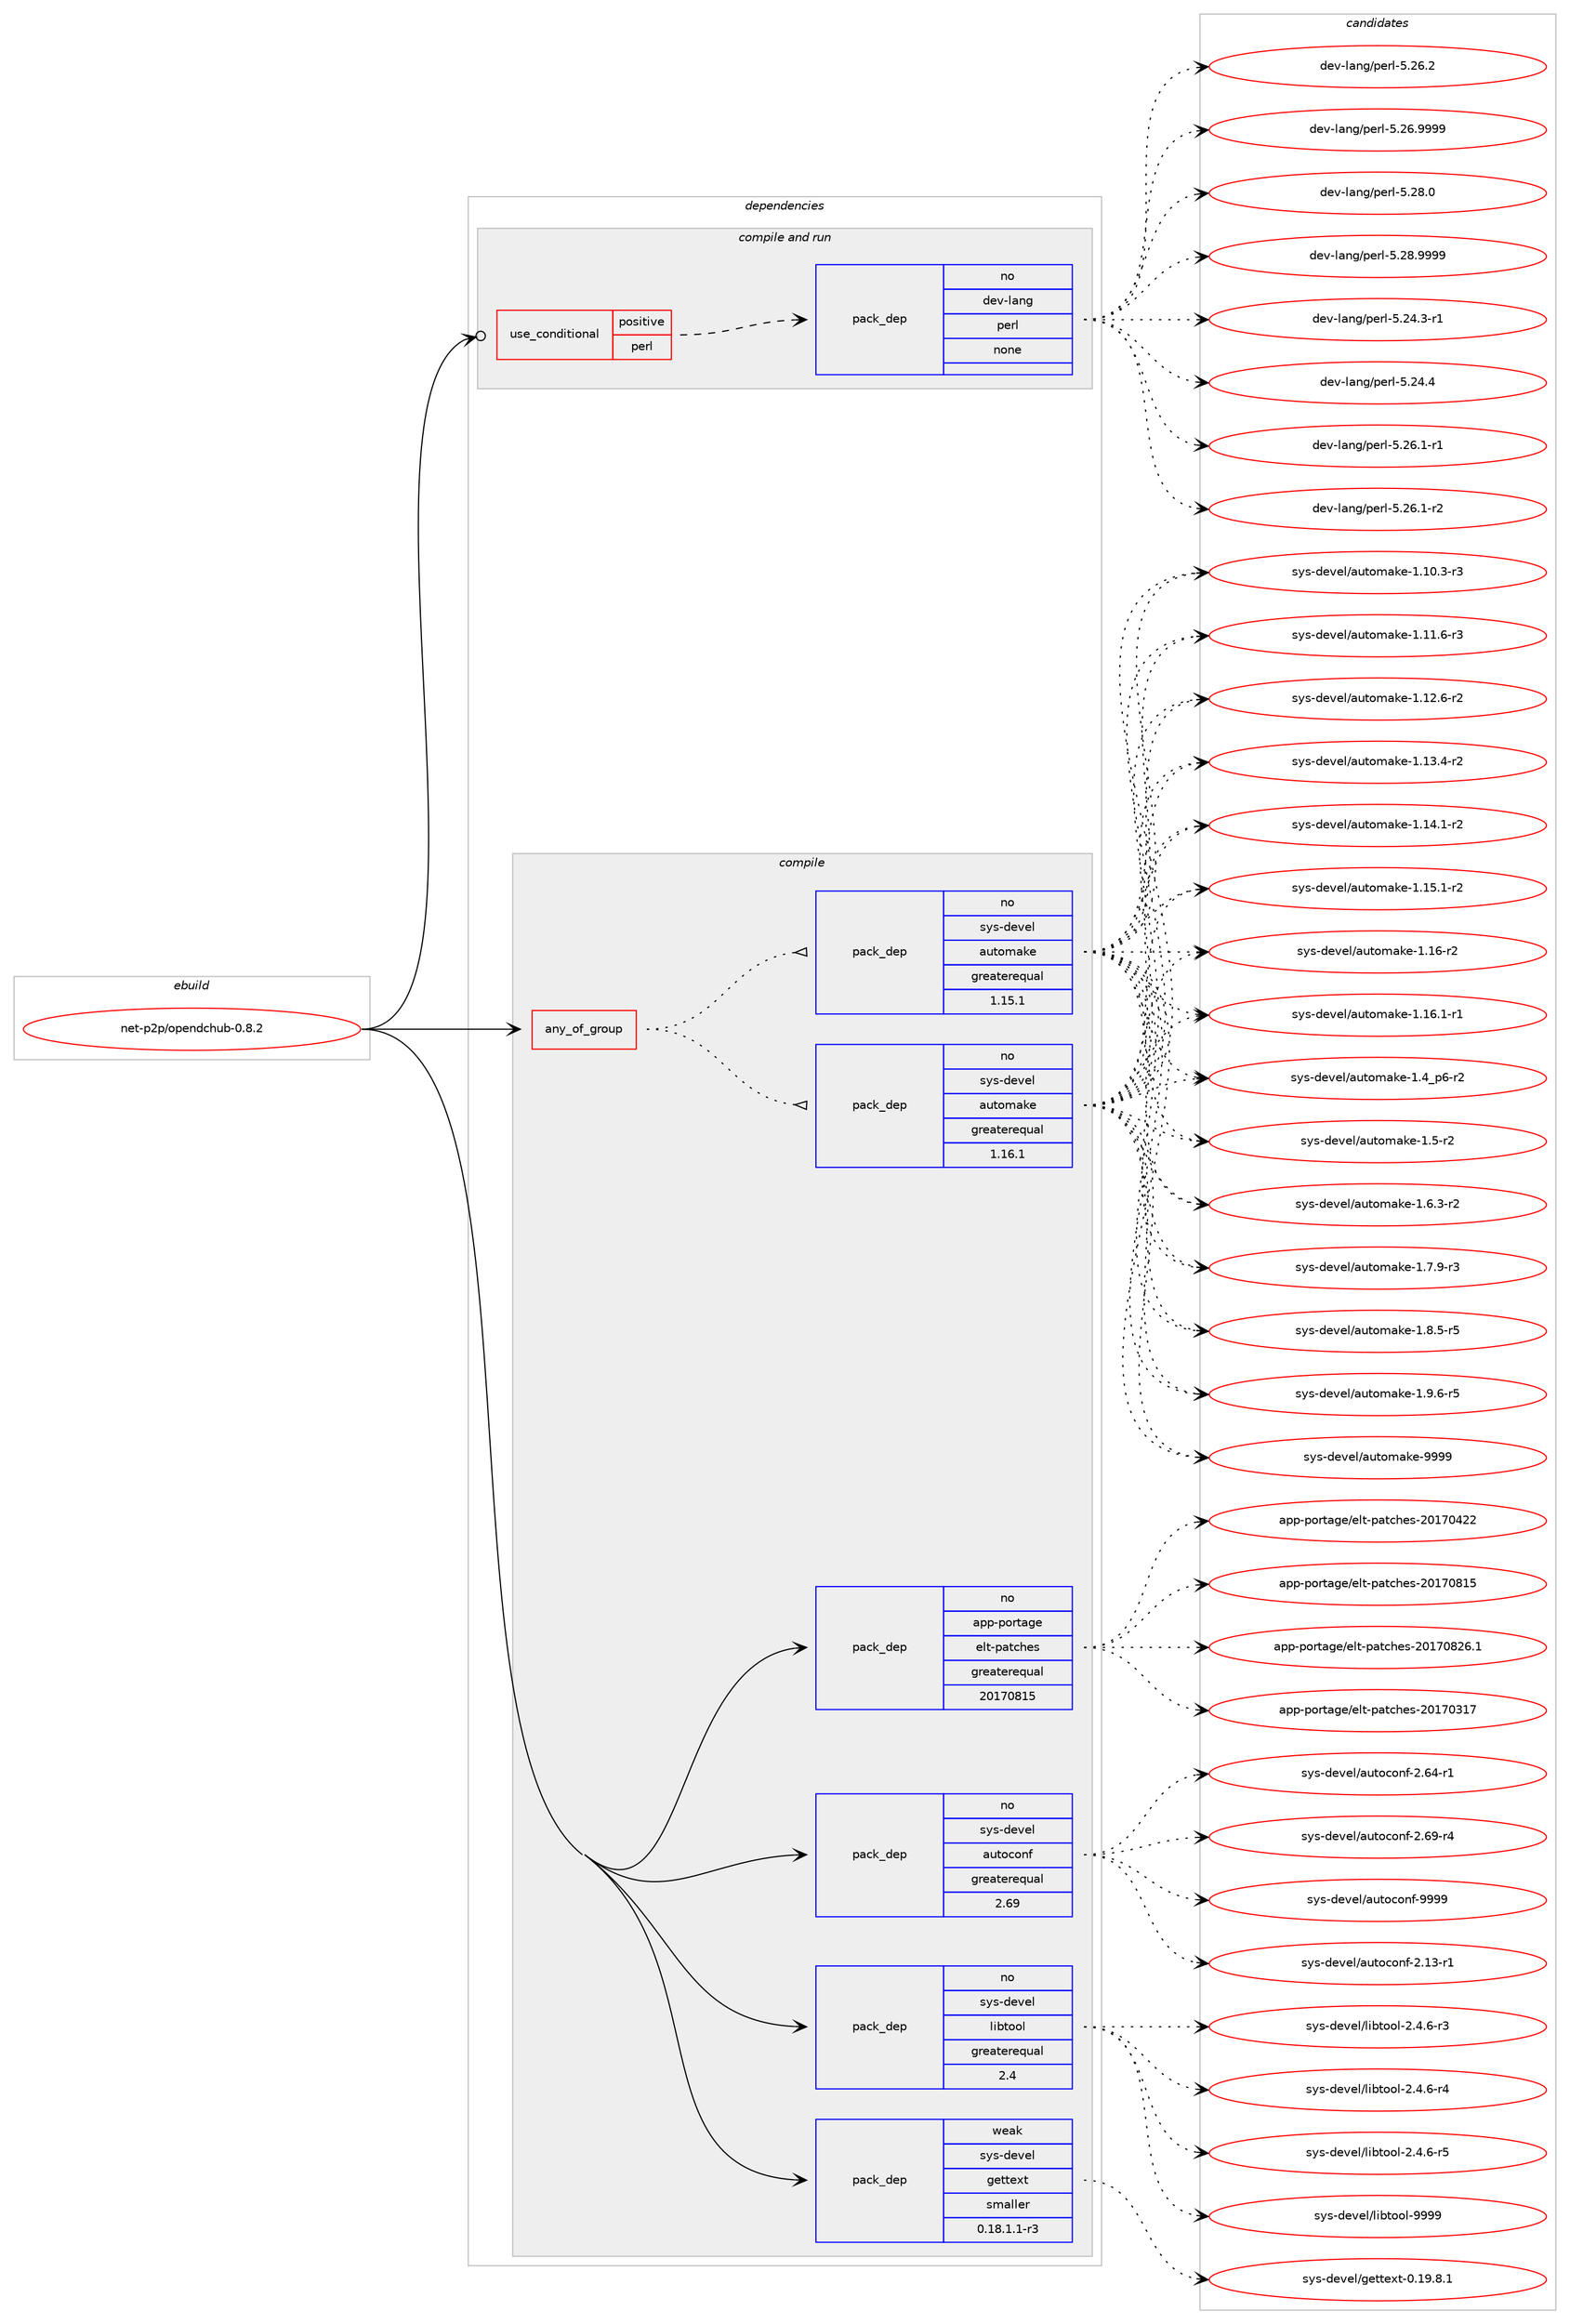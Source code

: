 digraph prolog {

# *************
# Graph options
# *************

newrank=true;
concentrate=true;
compound=true;
graph [rankdir=LR,fontname=Helvetica,fontsize=10,ranksep=1.5];#, ranksep=2.5, nodesep=0.2];
edge  [arrowhead=vee];
node  [fontname=Helvetica,fontsize=10];

# **********
# The ebuild
# **********

subgraph cluster_leftcol {
color=gray;
rank=same;
label=<<i>ebuild</i>>;
id [label="net-p2p/opendchub-0.8.2", color=red, width=4, href="../net-p2p/opendchub-0.8.2.svg"];
}

# ****************
# The dependencies
# ****************

subgraph cluster_midcol {
color=gray;
label=<<i>dependencies</i>>;
subgraph cluster_compile {
fillcolor="#eeeeee";
style=filled;
label=<<i>compile</i>>;
subgraph any26555 {
dependency1675863 [label=<<TABLE BORDER="0" CELLBORDER="1" CELLSPACING="0" CELLPADDING="4"><TR><TD CELLPADDING="10">any_of_group</TD></TR></TABLE>>, shape=none, color=red];subgraph pack1198410 {
dependency1675864 [label=<<TABLE BORDER="0" CELLBORDER="1" CELLSPACING="0" CELLPADDING="4" WIDTH="220"><TR><TD ROWSPAN="6" CELLPADDING="30">pack_dep</TD></TR><TR><TD WIDTH="110">no</TD></TR><TR><TD>sys-devel</TD></TR><TR><TD>automake</TD></TR><TR><TD>greaterequal</TD></TR><TR><TD>1.16.1</TD></TR></TABLE>>, shape=none, color=blue];
}
dependency1675863:e -> dependency1675864:w [weight=20,style="dotted",arrowhead="oinv"];
subgraph pack1198411 {
dependency1675865 [label=<<TABLE BORDER="0" CELLBORDER="1" CELLSPACING="0" CELLPADDING="4" WIDTH="220"><TR><TD ROWSPAN="6" CELLPADDING="30">pack_dep</TD></TR><TR><TD WIDTH="110">no</TD></TR><TR><TD>sys-devel</TD></TR><TR><TD>automake</TD></TR><TR><TD>greaterequal</TD></TR><TR><TD>1.15.1</TD></TR></TABLE>>, shape=none, color=blue];
}
dependency1675863:e -> dependency1675865:w [weight=20,style="dotted",arrowhead="oinv"];
}
id:e -> dependency1675863:w [weight=20,style="solid",arrowhead="vee"];
subgraph pack1198412 {
dependency1675866 [label=<<TABLE BORDER="0" CELLBORDER="1" CELLSPACING="0" CELLPADDING="4" WIDTH="220"><TR><TD ROWSPAN="6" CELLPADDING="30">pack_dep</TD></TR><TR><TD WIDTH="110">no</TD></TR><TR><TD>app-portage</TD></TR><TR><TD>elt-patches</TD></TR><TR><TD>greaterequal</TD></TR><TR><TD>20170815</TD></TR></TABLE>>, shape=none, color=blue];
}
id:e -> dependency1675866:w [weight=20,style="solid",arrowhead="vee"];
subgraph pack1198413 {
dependency1675867 [label=<<TABLE BORDER="0" CELLBORDER="1" CELLSPACING="0" CELLPADDING="4" WIDTH="220"><TR><TD ROWSPAN="6" CELLPADDING="30">pack_dep</TD></TR><TR><TD WIDTH="110">no</TD></TR><TR><TD>sys-devel</TD></TR><TR><TD>autoconf</TD></TR><TR><TD>greaterequal</TD></TR><TR><TD>2.69</TD></TR></TABLE>>, shape=none, color=blue];
}
id:e -> dependency1675867:w [weight=20,style="solid",arrowhead="vee"];
subgraph pack1198414 {
dependency1675868 [label=<<TABLE BORDER="0" CELLBORDER="1" CELLSPACING="0" CELLPADDING="4" WIDTH="220"><TR><TD ROWSPAN="6" CELLPADDING="30">pack_dep</TD></TR><TR><TD WIDTH="110">no</TD></TR><TR><TD>sys-devel</TD></TR><TR><TD>libtool</TD></TR><TR><TD>greaterequal</TD></TR><TR><TD>2.4</TD></TR></TABLE>>, shape=none, color=blue];
}
id:e -> dependency1675868:w [weight=20,style="solid",arrowhead="vee"];
subgraph pack1198415 {
dependency1675869 [label=<<TABLE BORDER="0" CELLBORDER="1" CELLSPACING="0" CELLPADDING="4" WIDTH="220"><TR><TD ROWSPAN="6" CELLPADDING="30">pack_dep</TD></TR><TR><TD WIDTH="110">weak</TD></TR><TR><TD>sys-devel</TD></TR><TR><TD>gettext</TD></TR><TR><TD>smaller</TD></TR><TR><TD>0.18.1.1-r3</TD></TR></TABLE>>, shape=none, color=blue];
}
id:e -> dependency1675869:w [weight=20,style="solid",arrowhead="vee"];
}
subgraph cluster_compileandrun {
fillcolor="#eeeeee";
style=filled;
label=<<i>compile and run</i>>;
subgraph cond450065 {
dependency1675870 [label=<<TABLE BORDER="0" CELLBORDER="1" CELLSPACING="0" CELLPADDING="4"><TR><TD ROWSPAN="3" CELLPADDING="10">use_conditional</TD></TR><TR><TD>positive</TD></TR><TR><TD>perl</TD></TR></TABLE>>, shape=none, color=red];
subgraph pack1198416 {
dependency1675871 [label=<<TABLE BORDER="0" CELLBORDER="1" CELLSPACING="0" CELLPADDING="4" WIDTH="220"><TR><TD ROWSPAN="6" CELLPADDING="30">pack_dep</TD></TR><TR><TD WIDTH="110">no</TD></TR><TR><TD>dev-lang</TD></TR><TR><TD>perl</TD></TR><TR><TD>none</TD></TR><TR><TD></TD></TR></TABLE>>, shape=none, color=blue];
}
dependency1675870:e -> dependency1675871:w [weight=20,style="dashed",arrowhead="vee"];
}
id:e -> dependency1675870:w [weight=20,style="solid",arrowhead="odotvee"];
}
subgraph cluster_run {
fillcolor="#eeeeee";
style=filled;
label=<<i>run</i>>;
}
}

# **************
# The candidates
# **************

subgraph cluster_choices {
rank=same;
color=gray;
label=<<i>candidates</i>>;

subgraph choice1198410 {
color=black;
nodesep=1;
choice11512111545100101118101108479711711611110997107101454946494846514511451 [label="sys-devel/automake-1.10.3-r3", color=red, width=4,href="../sys-devel/automake-1.10.3-r3.svg"];
choice11512111545100101118101108479711711611110997107101454946494946544511451 [label="sys-devel/automake-1.11.6-r3", color=red, width=4,href="../sys-devel/automake-1.11.6-r3.svg"];
choice11512111545100101118101108479711711611110997107101454946495046544511450 [label="sys-devel/automake-1.12.6-r2", color=red, width=4,href="../sys-devel/automake-1.12.6-r2.svg"];
choice11512111545100101118101108479711711611110997107101454946495146524511450 [label="sys-devel/automake-1.13.4-r2", color=red, width=4,href="../sys-devel/automake-1.13.4-r2.svg"];
choice11512111545100101118101108479711711611110997107101454946495246494511450 [label="sys-devel/automake-1.14.1-r2", color=red, width=4,href="../sys-devel/automake-1.14.1-r2.svg"];
choice11512111545100101118101108479711711611110997107101454946495346494511450 [label="sys-devel/automake-1.15.1-r2", color=red, width=4,href="../sys-devel/automake-1.15.1-r2.svg"];
choice1151211154510010111810110847971171161111099710710145494649544511450 [label="sys-devel/automake-1.16-r2", color=red, width=4,href="../sys-devel/automake-1.16-r2.svg"];
choice11512111545100101118101108479711711611110997107101454946495446494511449 [label="sys-devel/automake-1.16.1-r1", color=red, width=4,href="../sys-devel/automake-1.16.1-r1.svg"];
choice115121115451001011181011084797117116111109971071014549465295112544511450 [label="sys-devel/automake-1.4_p6-r2", color=red, width=4,href="../sys-devel/automake-1.4_p6-r2.svg"];
choice11512111545100101118101108479711711611110997107101454946534511450 [label="sys-devel/automake-1.5-r2", color=red, width=4,href="../sys-devel/automake-1.5-r2.svg"];
choice115121115451001011181011084797117116111109971071014549465446514511450 [label="sys-devel/automake-1.6.3-r2", color=red, width=4,href="../sys-devel/automake-1.6.3-r2.svg"];
choice115121115451001011181011084797117116111109971071014549465546574511451 [label="sys-devel/automake-1.7.9-r3", color=red, width=4,href="../sys-devel/automake-1.7.9-r3.svg"];
choice115121115451001011181011084797117116111109971071014549465646534511453 [label="sys-devel/automake-1.8.5-r5", color=red, width=4,href="../sys-devel/automake-1.8.5-r5.svg"];
choice115121115451001011181011084797117116111109971071014549465746544511453 [label="sys-devel/automake-1.9.6-r5", color=red, width=4,href="../sys-devel/automake-1.9.6-r5.svg"];
choice115121115451001011181011084797117116111109971071014557575757 [label="sys-devel/automake-9999", color=red, width=4,href="../sys-devel/automake-9999.svg"];
dependency1675864:e -> choice11512111545100101118101108479711711611110997107101454946494846514511451:w [style=dotted,weight="100"];
dependency1675864:e -> choice11512111545100101118101108479711711611110997107101454946494946544511451:w [style=dotted,weight="100"];
dependency1675864:e -> choice11512111545100101118101108479711711611110997107101454946495046544511450:w [style=dotted,weight="100"];
dependency1675864:e -> choice11512111545100101118101108479711711611110997107101454946495146524511450:w [style=dotted,weight="100"];
dependency1675864:e -> choice11512111545100101118101108479711711611110997107101454946495246494511450:w [style=dotted,weight="100"];
dependency1675864:e -> choice11512111545100101118101108479711711611110997107101454946495346494511450:w [style=dotted,weight="100"];
dependency1675864:e -> choice1151211154510010111810110847971171161111099710710145494649544511450:w [style=dotted,weight="100"];
dependency1675864:e -> choice11512111545100101118101108479711711611110997107101454946495446494511449:w [style=dotted,weight="100"];
dependency1675864:e -> choice115121115451001011181011084797117116111109971071014549465295112544511450:w [style=dotted,weight="100"];
dependency1675864:e -> choice11512111545100101118101108479711711611110997107101454946534511450:w [style=dotted,weight="100"];
dependency1675864:e -> choice115121115451001011181011084797117116111109971071014549465446514511450:w [style=dotted,weight="100"];
dependency1675864:e -> choice115121115451001011181011084797117116111109971071014549465546574511451:w [style=dotted,weight="100"];
dependency1675864:e -> choice115121115451001011181011084797117116111109971071014549465646534511453:w [style=dotted,weight="100"];
dependency1675864:e -> choice115121115451001011181011084797117116111109971071014549465746544511453:w [style=dotted,weight="100"];
dependency1675864:e -> choice115121115451001011181011084797117116111109971071014557575757:w [style=dotted,weight="100"];
}
subgraph choice1198411 {
color=black;
nodesep=1;
choice11512111545100101118101108479711711611110997107101454946494846514511451 [label="sys-devel/automake-1.10.3-r3", color=red, width=4,href="../sys-devel/automake-1.10.3-r3.svg"];
choice11512111545100101118101108479711711611110997107101454946494946544511451 [label="sys-devel/automake-1.11.6-r3", color=red, width=4,href="../sys-devel/automake-1.11.6-r3.svg"];
choice11512111545100101118101108479711711611110997107101454946495046544511450 [label="sys-devel/automake-1.12.6-r2", color=red, width=4,href="../sys-devel/automake-1.12.6-r2.svg"];
choice11512111545100101118101108479711711611110997107101454946495146524511450 [label="sys-devel/automake-1.13.4-r2", color=red, width=4,href="../sys-devel/automake-1.13.4-r2.svg"];
choice11512111545100101118101108479711711611110997107101454946495246494511450 [label="sys-devel/automake-1.14.1-r2", color=red, width=4,href="../sys-devel/automake-1.14.1-r2.svg"];
choice11512111545100101118101108479711711611110997107101454946495346494511450 [label="sys-devel/automake-1.15.1-r2", color=red, width=4,href="../sys-devel/automake-1.15.1-r2.svg"];
choice1151211154510010111810110847971171161111099710710145494649544511450 [label="sys-devel/automake-1.16-r2", color=red, width=4,href="../sys-devel/automake-1.16-r2.svg"];
choice11512111545100101118101108479711711611110997107101454946495446494511449 [label="sys-devel/automake-1.16.1-r1", color=red, width=4,href="../sys-devel/automake-1.16.1-r1.svg"];
choice115121115451001011181011084797117116111109971071014549465295112544511450 [label="sys-devel/automake-1.4_p6-r2", color=red, width=4,href="../sys-devel/automake-1.4_p6-r2.svg"];
choice11512111545100101118101108479711711611110997107101454946534511450 [label="sys-devel/automake-1.5-r2", color=red, width=4,href="../sys-devel/automake-1.5-r2.svg"];
choice115121115451001011181011084797117116111109971071014549465446514511450 [label="sys-devel/automake-1.6.3-r2", color=red, width=4,href="../sys-devel/automake-1.6.3-r2.svg"];
choice115121115451001011181011084797117116111109971071014549465546574511451 [label="sys-devel/automake-1.7.9-r3", color=red, width=4,href="../sys-devel/automake-1.7.9-r3.svg"];
choice115121115451001011181011084797117116111109971071014549465646534511453 [label="sys-devel/automake-1.8.5-r5", color=red, width=4,href="../sys-devel/automake-1.8.5-r5.svg"];
choice115121115451001011181011084797117116111109971071014549465746544511453 [label="sys-devel/automake-1.9.6-r5", color=red, width=4,href="../sys-devel/automake-1.9.6-r5.svg"];
choice115121115451001011181011084797117116111109971071014557575757 [label="sys-devel/automake-9999", color=red, width=4,href="../sys-devel/automake-9999.svg"];
dependency1675865:e -> choice11512111545100101118101108479711711611110997107101454946494846514511451:w [style=dotted,weight="100"];
dependency1675865:e -> choice11512111545100101118101108479711711611110997107101454946494946544511451:w [style=dotted,weight="100"];
dependency1675865:e -> choice11512111545100101118101108479711711611110997107101454946495046544511450:w [style=dotted,weight="100"];
dependency1675865:e -> choice11512111545100101118101108479711711611110997107101454946495146524511450:w [style=dotted,weight="100"];
dependency1675865:e -> choice11512111545100101118101108479711711611110997107101454946495246494511450:w [style=dotted,weight="100"];
dependency1675865:e -> choice11512111545100101118101108479711711611110997107101454946495346494511450:w [style=dotted,weight="100"];
dependency1675865:e -> choice1151211154510010111810110847971171161111099710710145494649544511450:w [style=dotted,weight="100"];
dependency1675865:e -> choice11512111545100101118101108479711711611110997107101454946495446494511449:w [style=dotted,weight="100"];
dependency1675865:e -> choice115121115451001011181011084797117116111109971071014549465295112544511450:w [style=dotted,weight="100"];
dependency1675865:e -> choice11512111545100101118101108479711711611110997107101454946534511450:w [style=dotted,weight="100"];
dependency1675865:e -> choice115121115451001011181011084797117116111109971071014549465446514511450:w [style=dotted,weight="100"];
dependency1675865:e -> choice115121115451001011181011084797117116111109971071014549465546574511451:w [style=dotted,weight="100"];
dependency1675865:e -> choice115121115451001011181011084797117116111109971071014549465646534511453:w [style=dotted,weight="100"];
dependency1675865:e -> choice115121115451001011181011084797117116111109971071014549465746544511453:w [style=dotted,weight="100"];
dependency1675865:e -> choice115121115451001011181011084797117116111109971071014557575757:w [style=dotted,weight="100"];
}
subgraph choice1198412 {
color=black;
nodesep=1;
choice97112112451121111141169710310147101108116451129711699104101115455048495548514955 [label="app-portage/elt-patches-20170317", color=red, width=4,href="../app-portage/elt-patches-20170317.svg"];
choice97112112451121111141169710310147101108116451129711699104101115455048495548525050 [label="app-portage/elt-patches-20170422", color=red, width=4,href="../app-portage/elt-patches-20170422.svg"];
choice97112112451121111141169710310147101108116451129711699104101115455048495548564953 [label="app-portage/elt-patches-20170815", color=red, width=4,href="../app-portage/elt-patches-20170815.svg"];
choice971121124511211111411697103101471011081164511297116991041011154550484955485650544649 [label="app-portage/elt-patches-20170826.1", color=red, width=4,href="../app-portage/elt-patches-20170826.1.svg"];
dependency1675866:e -> choice97112112451121111141169710310147101108116451129711699104101115455048495548514955:w [style=dotted,weight="100"];
dependency1675866:e -> choice97112112451121111141169710310147101108116451129711699104101115455048495548525050:w [style=dotted,weight="100"];
dependency1675866:e -> choice97112112451121111141169710310147101108116451129711699104101115455048495548564953:w [style=dotted,weight="100"];
dependency1675866:e -> choice971121124511211111411697103101471011081164511297116991041011154550484955485650544649:w [style=dotted,weight="100"];
}
subgraph choice1198413 {
color=black;
nodesep=1;
choice1151211154510010111810110847971171161119911111010245504649514511449 [label="sys-devel/autoconf-2.13-r1", color=red, width=4,href="../sys-devel/autoconf-2.13-r1.svg"];
choice1151211154510010111810110847971171161119911111010245504654524511449 [label="sys-devel/autoconf-2.64-r1", color=red, width=4,href="../sys-devel/autoconf-2.64-r1.svg"];
choice1151211154510010111810110847971171161119911111010245504654574511452 [label="sys-devel/autoconf-2.69-r4", color=red, width=4,href="../sys-devel/autoconf-2.69-r4.svg"];
choice115121115451001011181011084797117116111991111101024557575757 [label="sys-devel/autoconf-9999", color=red, width=4,href="../sys-devel/autoconf-9999.svg"];
dependency1675867:e -> choice1151211154510010111810110847971171161119911111010245504649514511449:w [style=dotted,weight="100"];
dependency1675867:e -> choice1151211154510010111810110847971171161119911111010245504654524511449:w [style=dotted,weight="100"];
dependency1675867:e -> choice1151211154510010111810110847971171161119911111010245504654574511452:w [style=dotted,weight="100"];
dependency1675867:e -> choice115121115451001011181011084797117116111991111101024557575757:w [style=dotted,weight="100"];
}
subgraph choice1198414 {
color=black;
nodesep=1;
choice1151211154510010111810110847108105981161111111084550465246544511451 [label="sys-devel/libtool-2.4.6-r3", color=red, width=4,href="../sys-devel/libtool-2.4.6-r3.svg"];
choice1151211154510010111810110847108105981161111111084550465246544511452 [label="sys-devel/libtool-2.4.6-r4", color=red, width=4,href="../sys-devel/libtool-2.4.6-r4.svg"];
choice1151211154510010111810110847108105981161111111084550465246544511453 [label="sys-devel/libtool-2.4.6-r5", color=red, width=4,href="../sys-devel/libtool-2.4.6-r5.svg"];
choice1151211154510010111810110847108105981161111111084557575757 [label="sys-devel/libtool-9999", color=red, width=4,href="../sys-devel/libtool-9999.svg"];
dependency1675868:e -> choice1151211154510010111810110847108105981161111111084550465246544511451:w [style=dotted,weight="100"];
dependency1675868:e -> choice1151211154510010111810110847108105981161111111084550465246544511452:w [style=dotted,weight="100"];
dependency1675868:e -> choice1151211154510010111810110847108105981161111111084550465246544511453:w [style=dotted,weight="100"];
dependency1675868:e -> choice1151211154510010111810110847108105981161111111084557575757:w [style=dotted,weight="100"];
}
subgraph choice1198415 {
color=black;
nodesep=1;
choice1151211154510010111810110847103101116116101120116454846495746564649 [label="sys-devel/gettext-0.19.8.1", color=red, width=4,href="../sys-devel/gettext-0.19.8.1.svg"];
dependency1675869:e -> choice1151211154510010111810110847103101116116101120116454846495746564649:w [style=dotted,weight="100"];
}
subgraph choice1198416 {
color=black;
nodesep=1;
choice100101118451089711010347112101114108455346505246514511449 [label="dev-lang/perl-5.24.3-r1", color=red, width=4,href="../dev-lang/perl-5.24.3-r1.svg"];
choice10010111845108971101034711210111410845534650524652 [label="dev-lang/perl-5.24.4", color=red, width=4,href="../dev-lang/perl-5.24.4.svg"];
choice100101118451089711010347112101114108455346505446494511449 [label="dev-lang/perl-5.26.1-r1", color=red, width=4,href="../dev-lang/perl-5.26.1-r1.svg"];
choice100101118451089711010347112101114108455346505446494511450 [label="dev-lang/perl-5.26.1-r2", color=red, width=4,href="../dev-lang/perl-5.26.1-r2.svg"];
choice10010111845108971101034711210111410845534650544650 [label="dev-lang/perl-5.26.2", color=red, width=4,href="../dev-lang/perl-5.26.2.svg"];
choice10010111845108971101034711210111410845534650544657575757 [label="dev-lang/perl-5.26.9999", color=red, width=4,href="../dev-lang/perl-5.26.9999.svg"];
choice10010111845108971101034711210111410845534650564648 [label="dev-lang/perl-5.28.0", color=red, width=4,href="../dev-lang/perl-5.28.0.svg"];
choice10010111845108971101034711210111410845534650564657575757 [label="dev-lang/perl-5.28.9999", color=red, width=4,href="../dev-lang/perl-5.28.9999.svg"];
dependency1675871:e -> choice100101118451089711010347112101114108455346505246514511449:w [style=dotted,weight="100"];
dependency1675871:e -> choice10010111845108971101034711210111410845534650524652:w [style=dotted,weight="100"];
dependency1675871:e -> choice100101118451089711010347112101114108455346505446494511449:w [style=dotted,weight="100"];
dependency1675871:e -> choice100101118451089711010347112101114108455346505446494511450:w [style=dotted,weight="100"];
dependency1675871:e -> choice10010111845108971101034711210111410845534650544650:w [style=dotted,weight="100"];
dependency1675871:e -> choice10010111845108971101034711210111410845534650544657575757:w [style=dotted,weight="100"];
dependency1675871:e -> choice10010111845108971101034711210111410845534650564648:w [style=dotted,weight="100"];
dependency1675871:e -> choice10010111845108971101034711210111410845534650564657575757:w [style=dotted,weight="100"];
}
}

}
